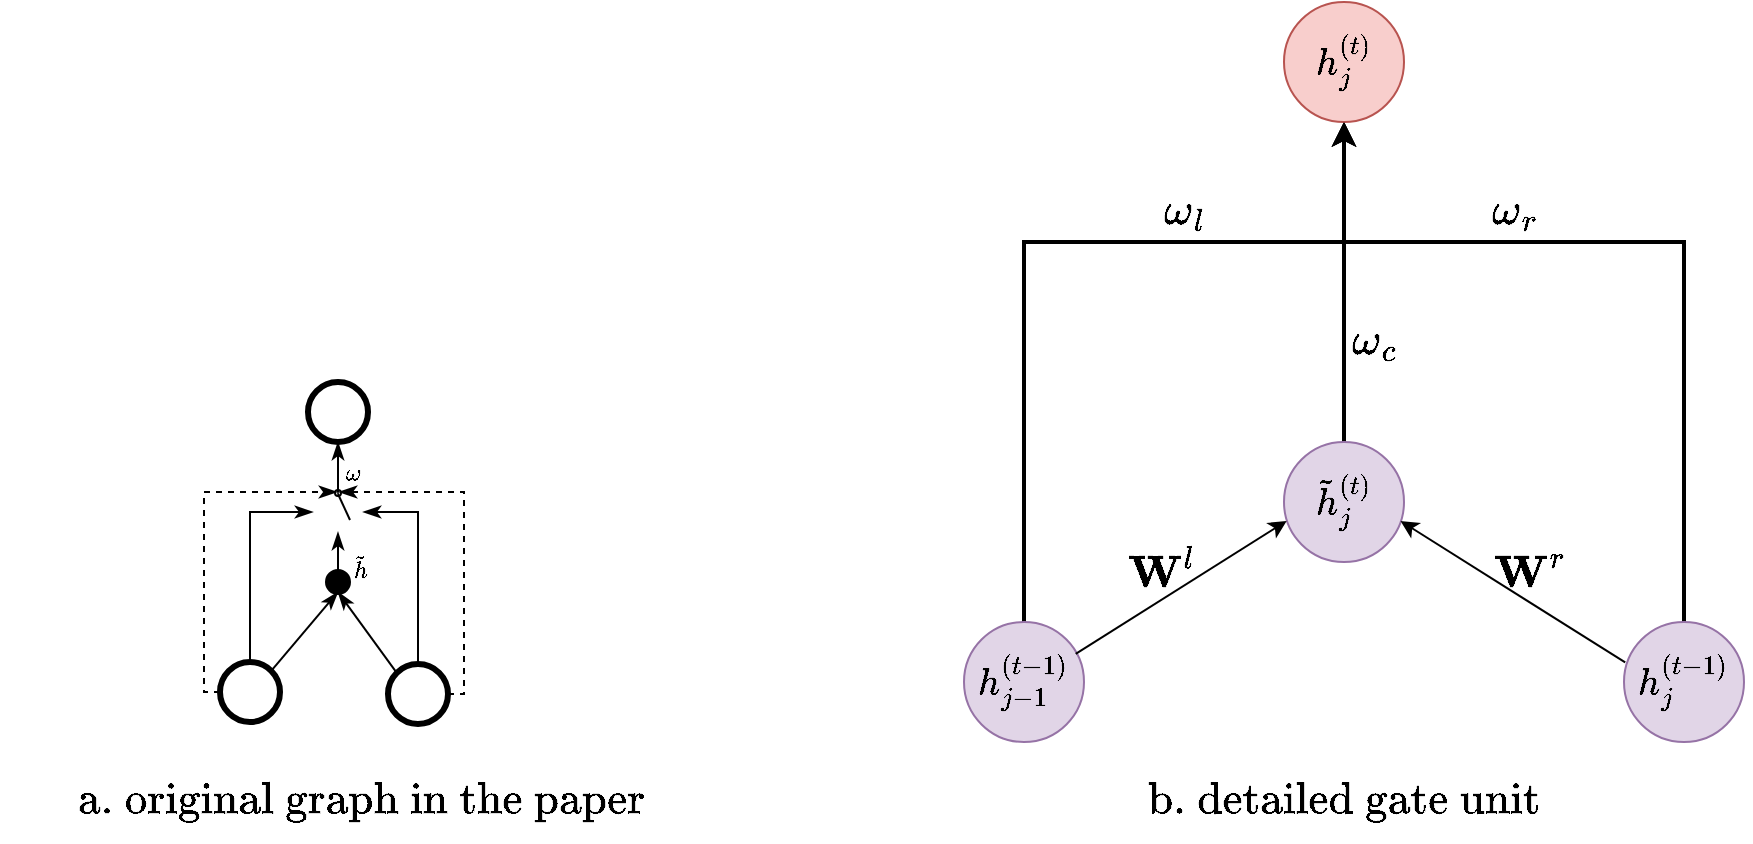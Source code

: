 <mxfile version="20.6.2" type="device"><diagram id="-how2JudkoypG6NAq7JM" name="第 1 页"><mxGraphModel dx="1381" dy="588" grid="1" gridSize="10" guides="1" tooltips="1" connect="1" arrows="1" fold="1" page="0" pageScale="1" pageWidth="827" pageHeight="1169" math="1" shadow="0"><root><mxCell id="0"/><mxCell id="1" parent="0"/><mxCell id="B0fDIz4XDoUNq5qoC3j8-8" style="edgeStyle=orthogonalEdgeStyle;rounded=0;orthogonalLoop=1;jettySize=auto;html=1;exitX=0.5;exitY=0;exitDx=0;exitDy=0;entryX=0.5;entryY=1;entryDx=0;entryDy=0;fontSize=19;strokeWidth=2;" edge="1" parent="1" source="B0fDIz4XDoUNq5qoC3j8-1" target="B0fDIz4XDoUNq5qoC3j8-3"><mxGeometry relative="1" as="geometry"><Array as="points"><mxPoint x="340" y="200"/><mxPoint x="500" y="200"/></Array></mxGeometry></mxCell><mxCell id="B0fDIz4XDoUNq5qoC3j8-1" value="&lt;font style=&quot;font-size: 16px;&quot;&gt;$$h_{j-1}^{(t-1)}$$&lt;/font&gt;" style="ellipse;whiteSpace=wrap;html=1;fillColor=#e1d5e7;strokeColor=#9673a6;" vertex="1" parent="1"><mxGeometry x="310" y="390" width="60" height="60" as="geometry"/></mxCell><mxCell id="B0fDIz4XDoUNq5qoC3j8-9" style="edgeStyle=orthogonalEdgeStyle;rounded=0;orthogonalLoop=1;jettySize=auto;html=1;exitX=0.5;exitY=0;exitDx=0;exitDy=0;entryX=0.5;entryY=1;entryDx=0;entryDy=0;fontSize=19;strokeWidth=2;" edge="1" parent="1" source="B0fDIz4XDoUNq5qoC3j8-2" target="B0fDIz4XDoUNq5qoC3j8-3"><mxGeometry relative="1" as="geometry"><Array as="points"><mxPoint x="670" y="200"/><mxPoint x="500" y="200"/></Array></mxGeometry></mxCell><mxCell id="B0fDIz4XDoUNq5qoC3j8-2" value="&lt;font style=&quot;font-size: 16px;&quot;&gt;$$h_j^{(t-1)}$$&lt;/font&gt;" style="ellipse;whiteSpace=wrap;html=1;fillColor=#e1d5e7;strokeColor=#9673a6;" vertex="1" parent="1"><mxGeometry x="640" y="390" width="60" height="60" as="geometry"/></mxCell><mxCell id="B0fDIz4XDoUNq5qoC3j8-3" value="&lt;font style=&quot;font-size: 16px;&quot;&gt;$$h_j^{(t)}$$&lt;/font&gt;" style="ellipse;whiteSpace=wrap;html=1;fillColor=#f8cecc;strokeColor=#b85450;" vertex="1" parent="1"><mxGeometry x="470" y="80" width="60" height="60" as="geometry"/></mxCell><mxCell id="B0fDIz4XDoUNq5qoC3j8-15" style="edgeStyle=orthogonalEdgeStyle;rounded=0;orthogonalLoop=1;jettySize=auto;html=1;exitX=0.5;exitY=0;exitDx=0;exitDy=0;entryX=0.5;entryY=1;entryDx=0;entryDy=0;fontSize=19;strokeWidth=2;" edge="1" parent="1" source="B0fDIz4XDoUNq5qoC3j8-4" target="B0fDIz4XDoUNq5qoC3j8-3"><mxGeometry relative="1" as="geometry"/></mxCell><mxCell id="B0fDIz4XDoUNq5qoC3j8-4" value="&lt;font style=&quot;font-size: 16px;&quot;&gt;$$\tilde{h}_j^{(t)}$$&lt;/font&gt;" style="ellipse;whiteSpace=wrap;html=1;fillColor=#e1d5e7;strokeColor=#9673a6;" vertex="1" parent="1"><mxGeometry x="470" y="300" width="60" height="60" as="geometry"/></mxCell><mxCell id="B0fDIz4XDoUNq5qoC3j8-7" value="&lt;font style=&quot;font-size: 19px;&quot;&gt;$$\omega_l$$&lt;/font&gt;" style="text;html=1;align=center;verticalAlign=middle;resizable=0;points=[];autosize=1;strokeColor=none;fillColor=none;" vertex="1" parent="1"><mxGeometry x="350" y="165" width="140" height="40" as="geometry"/></mxCell><mxCell id="B0fDIz4XDoUNq5qoC3j8-10" value="&lt;font style=&quot;font-size: 19px;&quot;&gt;$$\omega_r$$&lt;/font&gt;" style="text;html=1;align=center;verticalAlign=middle;resizable=0;points=[];autosize=1;strokeColor=none;fillColor=none;" vertex="1" parent="1"><mxGeometry x="510" y="165" width="150" height="40" as="geometry"/></mxCell><mxCell id="B0fDIz4XDoUNq5qoC3j8-11" value="" style="endArrow=classic;html=1;rounded=0;fontSize=19;exitX=0.931;exitY=0.265;exitDx=0;exitDy=0;exitPerimeter=0;entryX=0.022;entryY=0.658;entryDx=0;entryDy=0;entryPerimeter=0;" edge="1" parent="1" source="B0fDIz4XDoUNq5qoC3j8-1" target="B0fDIz4XDoUNq5qoC3j8-4"><mxGeometry width="50" height="50" relative="1" as="geometry"><mxPoint x="380" y="430" as="sourcePoint"/><mxPoint x="470" y="350" as="targetPoint"/></mxGeometry></mxCell><mxCell id="B0fDIz4XDoUNq5qoC3j8-12" value="" style="endArrow=classic;html=1;rounded=0;fontSize=19;exitX=0.01;exitY=0.337;exitDx=0;exitDy=0;exitPerimeter=0;entryX=0.971;entryY=0.658;entryDx=0;entryDy=0;entryPerimeter=0;" edge="1" parent="1" source="B0fDIz4XDoUNq5qoC3j8-2" target="B0fDIz4XDoUNq5qoC3j8-4"><mxGeometry width="50" height="50" relative="1" as="geometry"><mxPoint x="636.18" y="406.66" as="sourcePoint"/><mxPoint x="530" y="350" as="targetPoint"/></mxGeometry></mxCell><mxCell id="B0fDIz4XDoUNq5qoC3j8-17" value="&lt;font style=&quot;font-size: 19px;&quot;&gt;$$\omega_c$$&lt;/font&gt;" style="text;html=1;align=center;verticalAlign=middle;resizable=0;points=[];autosize=1;strokeColor=none;fillColor=none;" vertex="1" parent="1"><mxGeometry x="440" y="230" width="150" height="40" as="geometry"/></mxCell><mxCell id="B0fDIz4XDoUNq5qoC3j8-18" value="$$\mathbf{W}^l$$" style="text;html=1;align=center;verticalAlign=middle;resizable=0;points=[];autosize=1;strokeColor=none;fillColor=none;fontSize=19;" vertex="1" parent="1"><mxGeometry x="323" y="345" width="170" height="40" as="geometry"/></mxCell><mxCell id="B0fDIz4XDoUNq5qoC3j8-19" value="$$\mathbf{W}^r$$" style="text;html=1;align=center;verticalAlign=middle;resizable=0;points=[];autosize=1;strokeColor=none;fillColor=none;fontSize=19;" vertex="1" parent="1"><mxGeometry x="503" y="346" width="180" height="40" as="geometry"/></mxCell><mxCell id="B0fDIz4XDoUNq5qoC3j8-20" value="$$\text{b. detailed gate unit}$$" style="text;html=1;align=center;verticalAlign=middle;resizable=0;points=[];autosize=1;strokeColor=none;fillColor=none;fontSize=19;" vertex="1" parent="1"><mxGeometry x="360" y="460" width="280" height="40" as="geometry"/></mxCell><mxCell id="B0fDIz4XDoUNq5qoC3j8-37" value="" style="ellipse;whiteSpace=wrap;html=1;fontSize=19;strokeWidth=3;" vertex="1" parent="1"><mxGeometry x="-18" y="270" width="30" height="30" as="geometry"/></mxCell><mxCell id="B0fDIz4XDoUNq5qoC3j8-41" style="edgeStyle=orthogonalEdgeStyle;rounded=0;orthogonalLoop=1;jettySize=auto;html=1;exitX=0.5;exitY=0;exitDx=0;exitDy=0;entryX=0;entryY=0.5;entryDx=0;entryDy=0;strokeWidth=1;fontSize=19;endArrow=classicThin;endFill=1;" edge="1" parent="1" source="B0fDIz4XDoUNq5qoC3j8-38"><mxGeometry relative="1" as="geometry"><mxPoint x="-15.5" y="335" as="targetPoint"/><Array as="points"><mxPoint x="-47" y="335"/></Array></mxGeometry></mxCell><mxCell id="B0fDIz4XDoUNq5qoC3j8-62" style="edgeStyle=orthogonalEdgeStyle;rounded=0;jumpSize=0;orthogonalLoop=1;jettySize=auto;html=1;exitX=0;exitY=0.5;exitDx=0;exitDy=0;entryX=0;entryY=0.5;entryDx=0;entryDy=0;strokeWidth=1;fontSize=10;endArrow=classicThin;endFill=1;dashed=1;" edge="1" parent="1" source="B0fDIz4XDoUNq5qoC3j8-38" target="B0fDIz4XDoUNq5qoC3j8-52"><mxGeometry relative="1" as="geometry"><Array as="points"><mxPoint x="-70" y="425"/><mxPoint x="-70" y="325"/><mxPoint x="-4" y="325"/></Array></mxGeometry></mxCell><mxCell id="B0fDIz4XDoUNq5qoC3j8-38" value="" style="ellipse;whiteSpace=wrap;html=1;fontSize=19;strokeWidth=3;" vertex="1" parent="1"><mxGeometry x="-62" y="410" width="30" height="30" as="geometry"/></mxCell><mxCell id="B0fDIz4XDoUNq5qoC3j8-42" style="edgeStyle=orthogonalEdgeStyle;rounded=0;orthogonalLoop=1;jettySize=auto;html=1;exitX=0.5;exitY=0;exitDx=0;exitDy=0;entryX=1;entryY=0.5;entryDx=0;entryDy=0;strokeWidth=1;fontSize=19;endArrow=classicThin;endFill=1;" edge="1" parent="1" source="B0fDIz4XDoUNq5qoC3j8-39"><mxGeometry relative="1" as="geometry"><mxPoint x="9.5" y="335" as="targetPoint"/><Array as="points"><mxPoint x="37" y="335"/></Array></mxGeometry></mxCell><mxCell id="B0fDIz4XDoUNq5qoC3j8-64" style="edgeStyle=orthogonalEdgeStyle;rounded=0;jumpSize=0;orthogonalLoop=1;jettySize=auto;html=1;exitX=1;exitY=0.5;exitDx=0;exitDy=0;strokeWidth=1;fontSize=10;endArrow=classicThin;endFill=1;entryX=1;entryY=0.5;entryDx=0;entryDy=0;dashed=1;" edge="1" parent="1" source="B0fDIz4XDoUNq5qoC3j8-39" target="B0fDIz4XDoUNq5qoC3j8-52"><mxGeometry relative="1" as="geometry"><mxPoint x="10" y="340.0" as="targetPoint"/><Array as="points"><mxPoint x="60" y="426"/><mxPoint x="60" y="325"/><mxPoint x="-3" y="325"/></Array></mxGeometry></mxCell><mxCell id="B0fDIz4XDoUNq5qoC3j8-39" value="" style="ellipse;whiteSpace=wrap;html=1;fontSize=19;strokeWidth=3;" vertex="1" parent="1"><mxGeometry x="22" y="411" width="30" height="30" as="geometry"/></mxCell><mxCell id="B0fDIz4XDoUNq5qoC3j8-46" style="edgeStyle=orthogonalEdgeStyle;rounded=0;jumpSize=0;orthogonalLoop=1;jettySize=auto;html=1;exitX=0.5;exitY=0;exitDx=0;exitDy=0;entryX=0.5;entryY=1;entryDx=0;entryDy=0;strokeWidth=1;fontSize=19;endArrow=classicThin;endFill=1;" edge="1" parent="1" target="B0fDIz4XDoUNq5qoC3j8-37"><mxGeometry relative="1" as="geometry"><mxPoint x="-3" y="325" as="sourcePoint"/></mxGeometry></mxCell><mxCell id="B0fDIz4XDoUNq5qoC3j8-58" style="edgeStyle=orthogonalEdgeStyle;rounded=0;jumpSize=0;orthogonalLoop=1;jettySize=auto;html=1;exitX=0.5;exitY=0;exitDx=0;exitDy=0;strokeWidth=1;fontSize=10;endArrow=classicThin;endFill=1;" edge="1" parent="1" source="B0fDIz4XDoUNq5qoC3j8-43"><mxGeometry relative="1" as="geometry"><mxPoint x="-3" y="345" as="targetPoint"/></mxGeometry></mxCell><mxCell id="B0fDIz4XDoUNq5qoC3j8-43" value="" style="ellipse;whiteSpace=wrap;html=1;fontSize=19;strokeWidth=3;fillColor=#000000;" vertex="1" parent="1"><mxGeometry x="-8" y="365" width="10" height="10" as="geometry"/></mxCell><mxCell id="B0fDIz4XDoUNq5qoC3j8-44" value="" style="endArrow=classicThin;html=1;rounded=0;strokeWidth=1;fontSize=19;exitX=1;exitY=0;exitDx=0;exitDy=0;entryX=0.5;entryY=1;entryDx=0;entryDy=0;endFill=1;" edge="1" parent="1" source="B0fDIz4XDoUNq5qoC3j8-38" target="B0fDIz4XDoUNq5qoC3j8-43"><mxGeometry width="50" height="50" relative="1" as="geometry"><mxPoint x="-18" y="435" as="sourcePoint"/><mxPoint x="32" y="385" as="targetPoint"/></mxGeometry></mxCell><mxCell id="B0fDIz4XDoUNq5qoC3j8-45" value="" style="endArrow=classicThin;html=1;rounded=0;strokeWidth=1;fontSize=19;entryX=0.5;entryY=1;entryDx=0;entryDy=0;exitX=0;exitY=0;exitDx=0;exitDy=0;endFill=1;" edge="1" parent="1" source="B0fDIz4XDoUNq5qoC3j8-39" target="B0fDIz4XDoUNq5qoC3j8-43"><mxGeometry width="50" height="50" relative="1" as="geometry"><mxPoint x="-8" y="435" as="sourcePoint"/><mxPoint x="42" y="385" as="targetPoint"/></mxGeometry></mxCell><mxCell id="B0fDIz4XDoUNq5qoC3j8-49" value="&lt;font style=&quot;font-size: 10px;&quot;&gt;$$\omega$$&lt;/font&gt;" style="text;html=1;align=center;verticalAlign=middle;resizable=0;points=[];autosize=1;strokeColor=none;fillColor=none;fontSize=19;" vertex="1" parent="1"><mxGeometry x="-36" y="296" width="80" height="40" as="geometry"/></mxCell><mxCell id="B0fDIz4XDoUNq5qoC3j8-52" value="" style="ellipse;whiteSpace=wrap;html=1;fontSize=19;strokeWidth=3;fillColor=#000000;" vertex="1" parent="1"><mxGeometry x="-3.5" y="325" width="1" height="1" as="geometry"/></mxCell><mxCell id="B0fDIz4XDoUNq5qoC3j8-59" value="$$\tilde{h}$$" style="text;html=1;align=center;verticalAlign=middle;resizable=0;points=[];autosize=1;strokeColor=none;fillColor=none;fontSize=10;" vertex="1" parent="1"><mxGeometry x="-32" y="348" width="80" height="30" as="geometry"/></mxCell><mxCell id="B0fDIz4XDoUNq5qoC3j8-65" value="" style="endArrow=none;html=1;rounded=0;strokeWidth=1;fontSize=10;jumpSize=0;exitX=0.5;exitY=1;exitDx=0;exitDy=0;endSize=6;" edge="1" parent="1" source="B0fDIz4XDoUNq5qoC3j8-52"><mxGeometry width="50" height="50" relative="1" as="geometry"><mxPoint x="-20" y="375" as="sourcePoint"/><mxPoint x="3" y="339" as="targetPoint"/></mxGeometry></mxCell><mxCell id="B0fDIz4XDoUNq5qoC3j8-82" value="$$\text{a. original graph in the paper}$$" style="text;html=1;align=center;verticalAlign=middle;resizable=0;points=[];autosize=1;strokeColor=none;fillColor=none;fontSize=19;" vertex="1" parent="1"><mxGeometry x="-172" y="460" width="360" height="40" as="geometry"/></mxCell></root></mxGraphModel></diagram></mxfile>